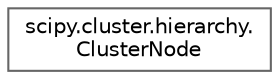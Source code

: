 digraph "Graphical Class Hierarchy"
{
 // LATEX_PDF_SIZE
  bgcolor="transparent";
  edge [fontname=Helvetica,fontsize=10,labelfontname=Helvetica,labelfontsize=10];
  node [fontname=Helvetica,fontsize=10,shape=box,height=0.2,width=0.4];
  rankdir="LR";
  Node0 [id="Node000000",label="scipy.cluster.hierarchy.\lClusterNode",height=0.2,width=0.4,color="grey40", fillcolor="white", style="filled",URL="$d8/d84/classscipy_1_1cluster_1_1hierarchy_1_1ClusterNode.html",tooltip=" "];
}
